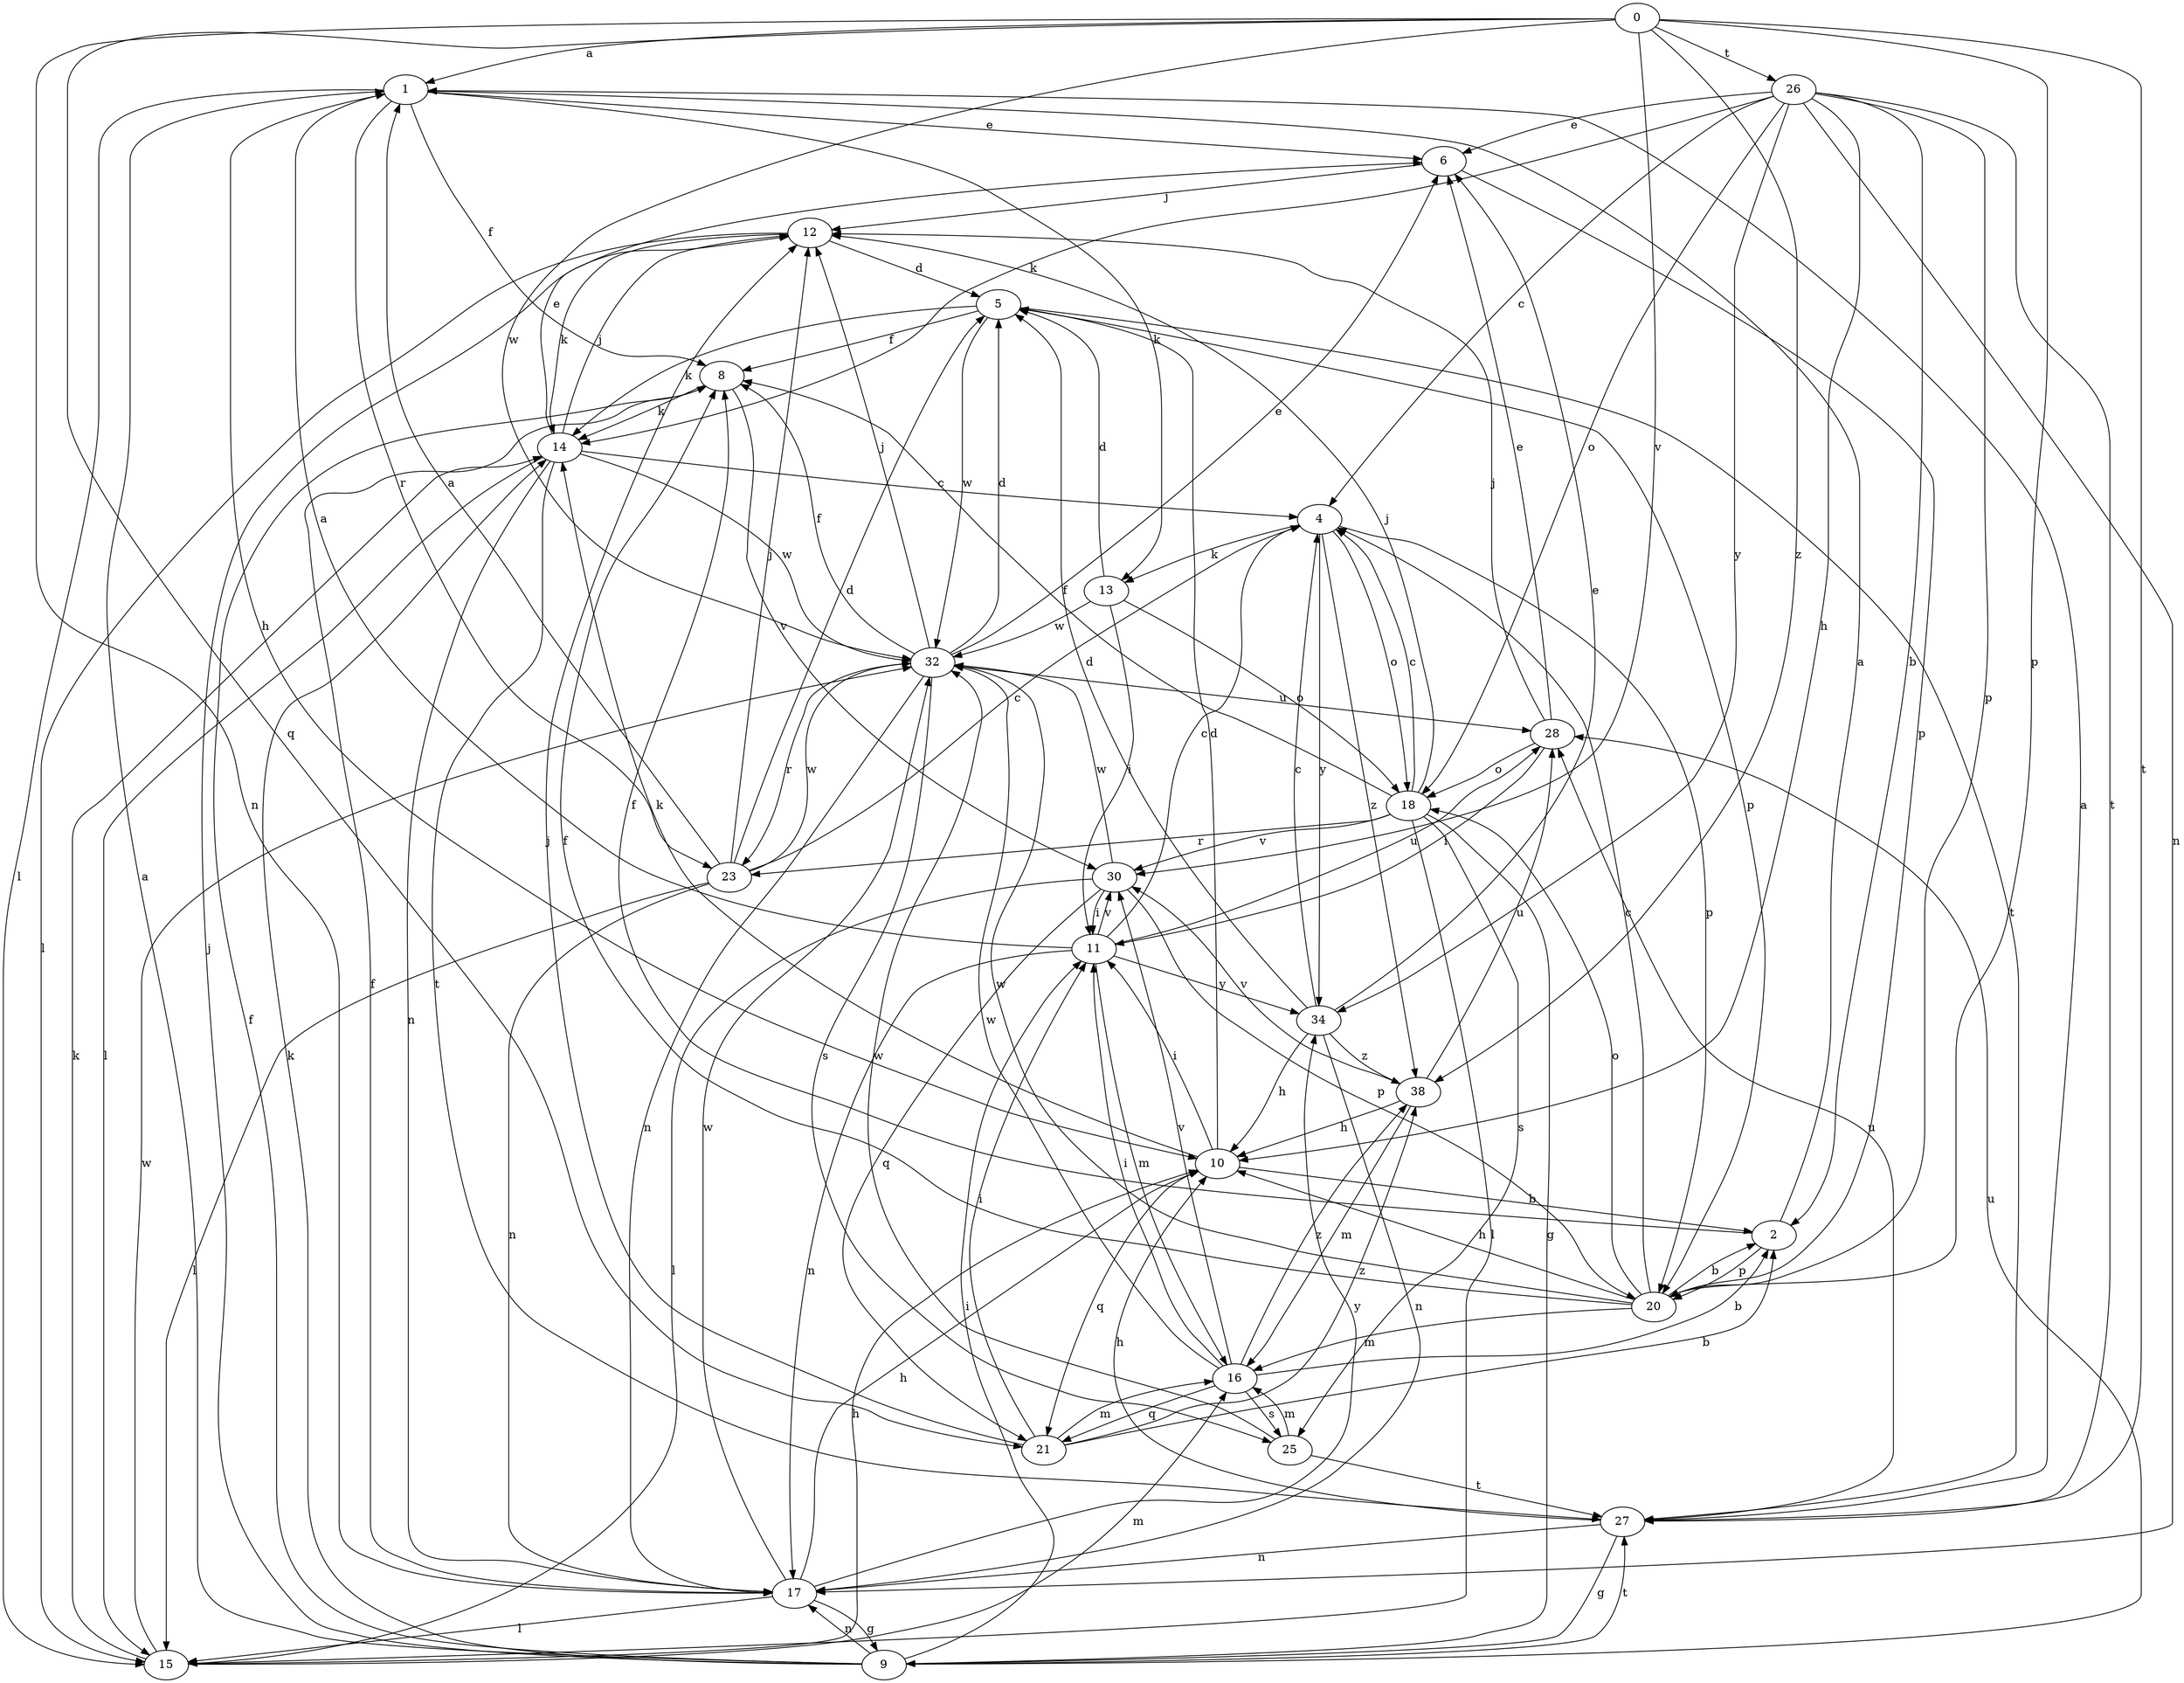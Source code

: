 strict digraph  {
0;
1;
2;
4;
5;
6;
8;
9;
10;
11;
12;
13;
14;
15;
16;
17;
18;
20;
21;
23;
25;
26;
27;
28;
30;
32;
34;
38;
0 -> 1  [label=a];
0 -> 17  [label=n];
0 -> 20  [label=p];
0 -> 21  [label=q];
0 -> 26  [label=t];
0 -> 27  [label=t];
0 -> 30  [label=v];
0 -> 32  [label=w];
0 -> 38  [label=z];
1 -> 6  [label=e];
1 -> 8  [label=f];
1 -> 10  [label=h];
1 -> 13  [label=k];
1 -> 15  [label=l];
1 -> 23  [label=r];
2 -> 1  [label=a];
2 -> 8  [label=f];
2 -> 20  [label=p];
4 -> 13  [label=k];
4 -> 18  [label=o];
4 -> 20  [label=p];
4 -> 34  [label=y];
4 -> 38  [label=z];
5 -> 8  [label=f];
5 -> 14  [label=k];
5 -> 20  [label=p];
5 -> 27  [label=t];
5 -> 32  [label=w];
6 -> 12  [label=j];
6 -> 20  [label=p];
8 -> 14  [label=k];
8 -> 30  [label=v];
9 -> 1  [label=a];
9 -> 8  [label=f];
9 -> 11  [label=i];
9 -> 12  [label=j];
9 -> 14  [label=k];
9 -> 17  [label=n];
9 -> 27  [label=t];
9 -> 28  [label=u];
10 -> 2  [label=b];
10 -> 5  [label=d];
10 -> 11  [label=i];
10 -> 14  [label=k];
10 -> 21  [label=q];
11 -> 1  [label=a];
11 -> 4  [label=c];
11 -> 16  [label=m];
11 -> 17  [label=n];
11 -> 28  [label=u];
11 -> 30  [label=v];
11 -> 34  [label=y];
12 -> 5  [label=d];
12 -> 14  [label=k];
12 -> 15  [label=l];
13 -> 5  [label=d];
13 -> 11  [label=i];
13 -> 18  [label=o];
13 -> 32  [label=w];
14 -> 4  [label=c];
14 -> 6  [label=e];
14 -> 12  [label=j];
14 -> 15  [label=l];
14 -> 17  [label=n];
14 -> 27  [label=t];
14 -> 32  [label=w];
15 -> 10  [label=h];
15 -> 14  [label=k];
15 -> 16  [label=m];
15 -> 32  [label=w];
16 -> 2  [label=b];
16 -> 11  [label=i];
16 -> 21  [label=q];
16 -> 25  [label=s];
16 -> 30  [label=v];
16 -> 32  [label=w];
16 -> 38  [label=z];
17 -> 8  [label=f];
17 -> 9  [label=g];
17 -> 10  [label=h];
17 -> 15  [label=l];
17 -> 32  [label=w];
17 -> 34  [label=y];
18 -> 4  [label=c];
18 -> 8  [label=f];
18 -> 9  [label=g];
18 -> 12  [label=j];
18 -> 15  [label=l];
18 -> 23  [label=r];
18 -> 25  [label=s];
18 -> 30  [label=v];
20 -> 2  [label=b];
20 -> 4  [label=c];
20 -> 8  [label=f];
20 -> 10  [label=h];
20 -> 16  [label=m];
20 -> 18  [label=o];
20 -> 32  [label=w];
21 -> 2  [label=b];
21 -> 11  [label=i];
21 -> 12  [label=j];
21 -> 16  [label=m];
21 -> 38  [label=z];
23 -> 1  [label=a];
23 -> 4  [label=c];
23 -> 5  [label=d];
23 -> 12  [label=j];
23 -> 15  [label=l];
23 -> 17  [label=n];
23 -> 32  [label=w];
25 -> 16  [label=m];
25 -> 27  [label=t];
25 -> 32  [label=w];
26 -> 2  [label=b];
26 -> 4  [label=c];
26 -> 6  [label=e];
26 -> 10  [label=h];
26 -> 14  [label=k];
26 -> 17  [label=n];
26 -> 18  [label=o];
26 -> 20  [label=p];
26 -> 27  [label=t];
26 -> 34  [label=y];
27 -> 1  [label=a];
27 -> 9  [label=g];
27 -> 10  [label=h];
27 -> 17  [label=n];
27 -> 28  [label=u];
28 -> 6  [label=e];
28 -> 11  [label=i];
28 -> 12  [label=j];
28 -> 18  [label=o];
30 -> 11  [label=i];
30 -> 15  [label=l];
30 -> 20  [label=p];
30 -> 21  [label=q];
30 -> 32  [label=w];
32 -> 5  [label=d];
32 -> 6  [label=e];
32 -> 8  [label=f];
32 -> 12  [label=j];
32 -> 17  [label=n];
32 -> 23  [label=r];
32 -> 25  [label=s];
32 -> 28  [label=u];
34 -> 4  [label=c];
34 -> 5  [label=d];
34 -> 6  [label=e];
34 -> 10  [label=h];
34 -> 17  [label=n];
34 -> 38  [label=z];
38 -> 10  [label=h];
38 -> 16  [label=m];
38 -> 28  [label=u];
38 -> 30  [label=v];
}

